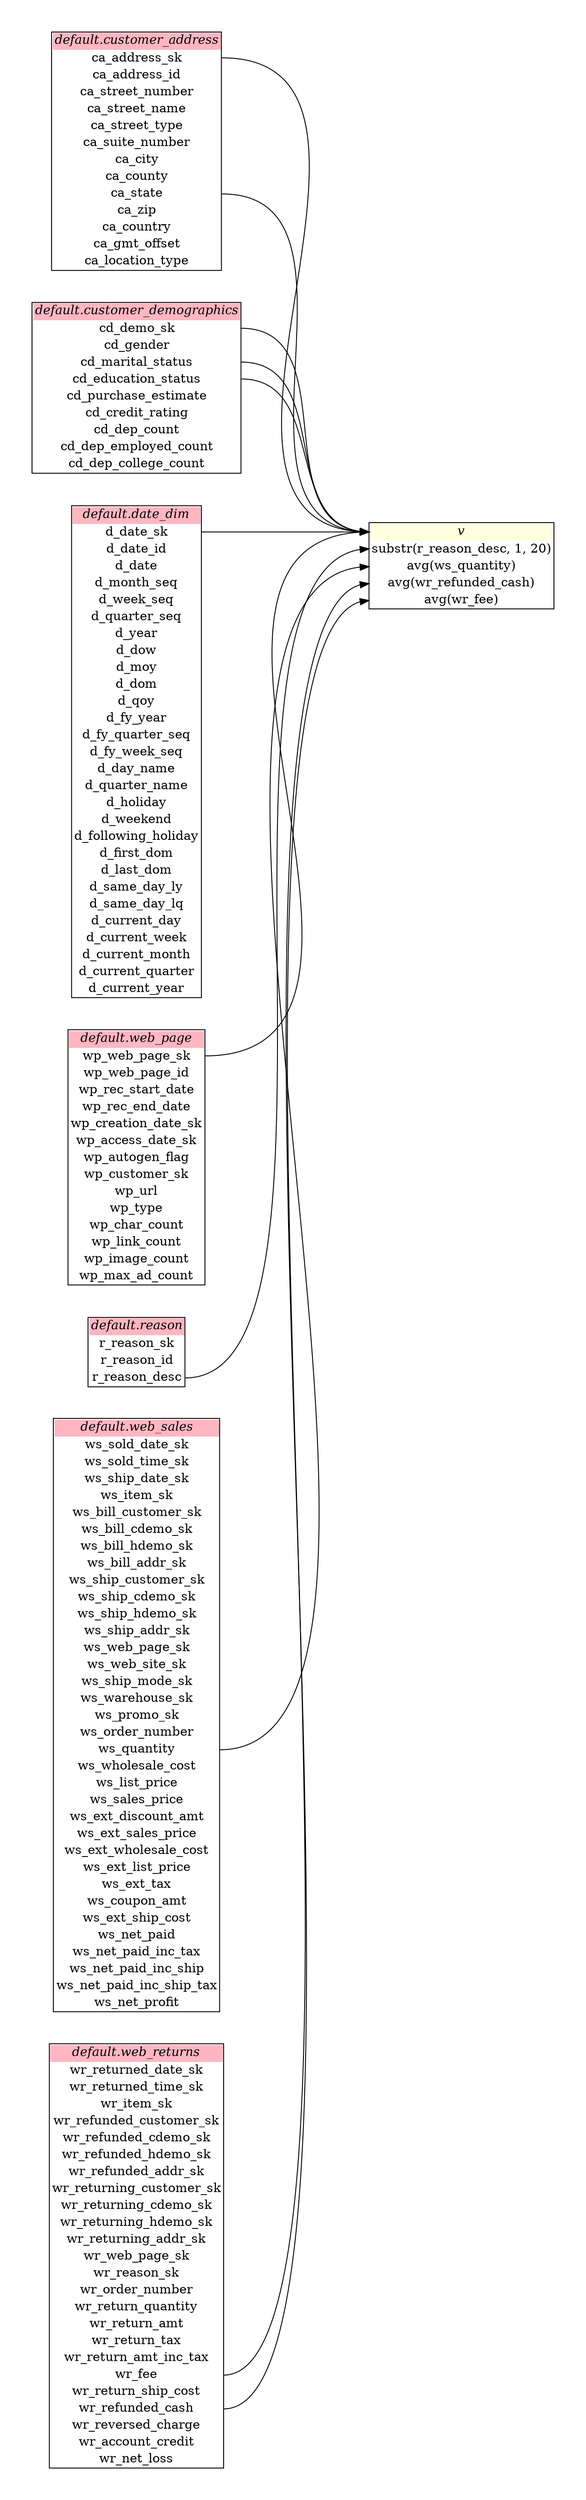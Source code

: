 // Automatically generated by TPCDSFlowTestSuite


digraph {
  graph [pad="0.5", nodesep="0.5", ranksep="2", fontname="Helvetica"];
  node [shape=plain]
  rankdir=LR;

  
"default.customer_address" [label=<
<table border="1" cellborder="0" cellspacing="0">
  <tr><td bgcolor="lightpink" port="nodeName"><i>default.customer_address</i></td></tr>
  <tr><td port="0">ca_address_sk</td></tr>
<tr><td port="1">ca_address_id</td></tr>
<tr><td port="2">ca_street_number</td></tr>
<tr><td port="3">ca_street_name</td></tr>
<tr><td port="4">ca_street_type</td></tr>
<tr><td port="5">ca_suite_number</td></tr>
<tr><td port="6">ca_city</td></tr>
<tr><td port="7">ca_county</td></tr>
<tr><td port="8">ca_state</td></tr>
<tr><td port="9">ca_zip</td></tr>
<tr><td port="10">ca_country</td></tr>
<tr><td port="11">ca_gmt_offset</td></tr>
<tr><td port="12">ca_location_type</td></tr>
</table>>];
     

"default.customer_demographics" [label=<
<table border="1" cellborder="0" cellspacing="0">
  <tr><td bgcolor="lightpink" port="nodeName"><i>default.customer_demographics</i></td></tr>
  <tr><td port="0">cd_demo_sk</td></tr>
<tr><td port="1">cd_gender</td></tr>
<tr><td port="2">cd_marital_status</td></tr>
<tr><td port="3">cd_education_status</td></tr>
<tr><td port="4">cd_purchase_estimate</td></tr>
<tr><td port="5">cd_credit_rating</td></tr>
<tr><td port="6">cd_dep_count</td></tr>
<tr><td port="7">cd_dep_employed_count</td></tr>
<tr><td port="8">cd_dep_college_count</td></tr>
</table>>];
     

"default.date_dim" [label=<
<table border="1" cellborder="0" cellspacing="0">
  <tr><td bgcolor="lightpink" port="nodeName"><i>default.date_dim</i></td></tr>
  <tr><td port="0">d_date_sk</td></tr>
<tr><td port="1">d_date_id</td></tr>
<tr><td port="2">d_date</td></tr>
<tr><td port="3">d_month_seq</td></tr>
<tr><td port="4">d_week_seq</td></tr>
<tr><td port="5">d_quarter_seq</td></tr>
<tr><td port="6">d_year</td></tr>
<tr><td port="7">d_dow</td></tr>
<tr><td port="8">d_moy</td></tr>
<tr><td port="9">d_dom</td></tr>
<tr><td port="10">d_qoy</td></tr>
<tr><td port="11">d_fy_year</td></tr>
<tr><td port="12">d_fy_quarter_seq</td></tr>
<tr><td port="13">d_fy_week_seq</td></tr>
<tr><td port="14">d_day_name</td></tr>
<tr><td port="15">d_quarter_name</td></tr>
<tr><td port="16">d_holiday</td></tr>
<tr><td port="17">d_weekend</td></tr>
<tr><td port="18">d_following_holiday</td></tr>
<tr><td port="19">d_first_dom</td></tr>
<tr><td port="20">d_last_dom</td></tr>
<tr><td port="21">d_same_day_ly</td></tr>
<tr><td port="22">d_same_day_lq</td></tr>
<tr><td port="23">d_current_day</td></tr>
<tr><td port="24">d_current_week</td></tr>
<tr><td port="25">d_current_month</td></tr>
<tr><td port="26">d_current_quarter</td></tr>
<tr><td port="27">d_current_year</td></tr>
</table>>];
     

"default.reason" [label=<
<table border="1" cellborder="0" cellspacing="0">
  <tr><td bgcolor="lightpink" port="nodeName"><i>default.reason</i></td></tr>
  <tr><td port="0">r_reason_sk</td></tr>
<tr><td port="1">r_reason_id</td></tr>
<tr><td port="2">r_reason_desc</td></tr>
</table>>];
     

"default.web_page" [label=<
<table border="1" cellborder="0" cellspacing="0">
  <tr><td bgcolor="lightpink" port="nodeName"><i>default.web_page</i></td></tr>
  <tr><td port="0">wp_web_page_sk</td></tr>
<tr><td port="1">wp_web_page_id</td></tr>
<tr><td port="2">wp_rec_start_date</td></tr>
<tr><td port="3">wp_rec_end_date</td></tr>
<tr><td port="4">wp_creation_date_sk</td></tr>
<tr><td port="5">wp_access_date_sk</td></tr>
<tr><td port="6">wp_autogen_flag</td></tr>
<tr><td port="7">wp_customer_sk</td></tr>
<tr><td port="8">wp_url</td></tr>
<tr><td port="9">wp_type</td></tr>
<tr><td port="10">wp_char_count</td></tr>
<tr><td port="11">wp_link_count</td></tr>
<tr><td port="12">wp_image_count</td></tr>
<tr><td port="13">wp_max_ad_count</td></tr>
</table>>];
     

"default.web_returns" [label=<
<table border="1" cellborder="0" cellspacing="0">
  <tr><td bgcolor="lightpink" port="nodeName"><i>default.web_returns</i></td></tr>
  <tr><td port="0">wr_returned_date_sk</td></tr>
<tr><td port="1">wr_returned_time_sk</td></tr>
<tr><td port="2">wr_item_sk</td></tr>
<tr><td port="3">wr_refunded_customer_sk</td></tr>
<tr><td port="4">wr_refunded_cdemo_sk</td></tr>
<tr><td port="5">wr_refunded_hdemo_sk</td></tr>
<tr><td port="6">wr_refunded_addr_sk</td></tr>
<tr><td port="7">wr_returning_customer_sk</td></tr>
<tr><td port="8">wr_returning_cdemo_sk</td></tr>
<tr><td port="9">wr_returning_hdemo_sk</td></tr>
<tr><td port="10">wr_returning_addr_sk</td></tr>
<tr><td port="11">wr_web_page_sk</td></tr>
<tr><td port="12">wr_reason_sk</td></tr>
<tr><td port="13">wr_order_number</td></tr>
<tr><td port="14">wr_return_quantity</td></tr>
<tr><td port="15">wr_return_amt</td></tr>
<tr><td port="16">wr_return_tax</td></tr>
<tr><td port="17">wr_return_amt_inc_tax</td></tr>
<tr><td port="18">wr_fee</td></tr>
<tr><td port="19">wr_return_ship_cost</td></tr>
<tr><td port="20">wr_refunded_cash</td></tr>
<tr><td port="21">wr_reversed_charge</td></tr>
<tr><td port="22">wr_account_credit</td></tr>
<tr><td port="23">wr_net_loss</td></tr>
</table>>];
     

"default.web_sales" [label=<
<table border="1" cellborder="0" cellspacing="0">
  <tr><td bgcolor="lightpink" port="nodeName"><i>default.web_sales</i></td></tr>
  <tr><td port="0">ws_sold_date_sk</td></tr>
<tr><td port="1">ws_sold_time_sk</td></tr>
<tr><td port="2">ws_ship_date_sk</td></tr>
<tr><td port="3">ws_item_sk</td></tr>
<tr><td port="4">ws_bill_customer_sk</td></tr>
<tr><td port="5">ws_bill_cdemo_sk</td></tr>
<tr><td port="6">ws_bill_hdemo_sk</td></tr>
<tr><td port="7">ws_bill_addr_sk</td></tr>
<tr><td port="8">ws_ship_customer_sk</td></tr>
<tr><td port="9">ws_ship_cdemo_sk</td></tr>
<tr><td port="10">ws_ship_hdemo_sk</td></tr>
<tr><td port="11">ws_ship_addr_sk</td></tr>
<tr><td port="12">ws_web_page_sk</td></tr>
<tr><td port="13">ws_web_site_sk</td></tr>
<tr><td port="14">ws_ship_mode_sk</td></tr>
<tr><td port="15">ws_warehouse_sk</td></tr>
<tr><td port="16">ws_promo_sk</td></tr>
<tr><td port="17">ws_order_number</td></tr>
<tr><td port="18">ws_quantity</td></tr>
<tr><td port="19">ws_wholesale_cost</td></tr>
<tr><td port="20">ws_list_price</td></tr>
<tr><td port="21">ws_sales_price</td></tr>
<tr><td port="22">ws_ext_discount_amt</td></tr>
<tr><td port="23">ws_ext_sales_price</td></tr>
<tr><td port="24">ws_ext_wholesale_cost</td></tr>
<tr><td port="25">ws_ext_list_price</td></tr>
<tr><td port="26">ws_ext_tax</td></tr>
<tr><td port="27">ws_coupon_amt</td></tr>
<tr><td port="28">ws_ext_ship_cost</td></tr>
<tr><td port="29">ws_net_paid</td></tr>
<tr><td port="30">ws_net_paid_inc_tax</td></tr>
<tr><td port="31">ws_net_paid_inc_ship</td></tr>
<tr><td port="32">ws_net_paid_inc_ship_tax</td></tr>
<tr><td port="33">ws_net_profit</td></tr>
</table>>];
     

"v" [label=<
<table border="1" cellborder="0" cellspacing="0">
  <tr><td bgcolor="lightyellow" port="nodeName"><i>v</i></td></tr>
  <tr><td port="0">substr(r_reason_desc, 1, 20)</td></tr>
<tr><td port="1">avg(ws_quantity)</td></tr>
<tr><td port="2">avg(wr_refunded_cash)</td></tr>
<tr><td port="3">avg(wr_fee)</td></tr>
</table>>];
     
  "default.customer_address":0 -> "v":nodeName
"default.customer_address":8 -> "v":nodeName
"default.customer_demographics":0 -> "v":nodeName
"default.customer_demographics":2 -> "v":nodeName
"default.customer_demographics":3 -> "v":nodeName
"default.date_dim":0 -> "v":nodeName
"default.reason":2 -> "v":0
"default.web_page":0 -> "v":nodeName
"default.web_returns":18 -> "v":3
"default.web_returns":20 -> "v":2
"default.web_sales":18 -> "v":1
}
       